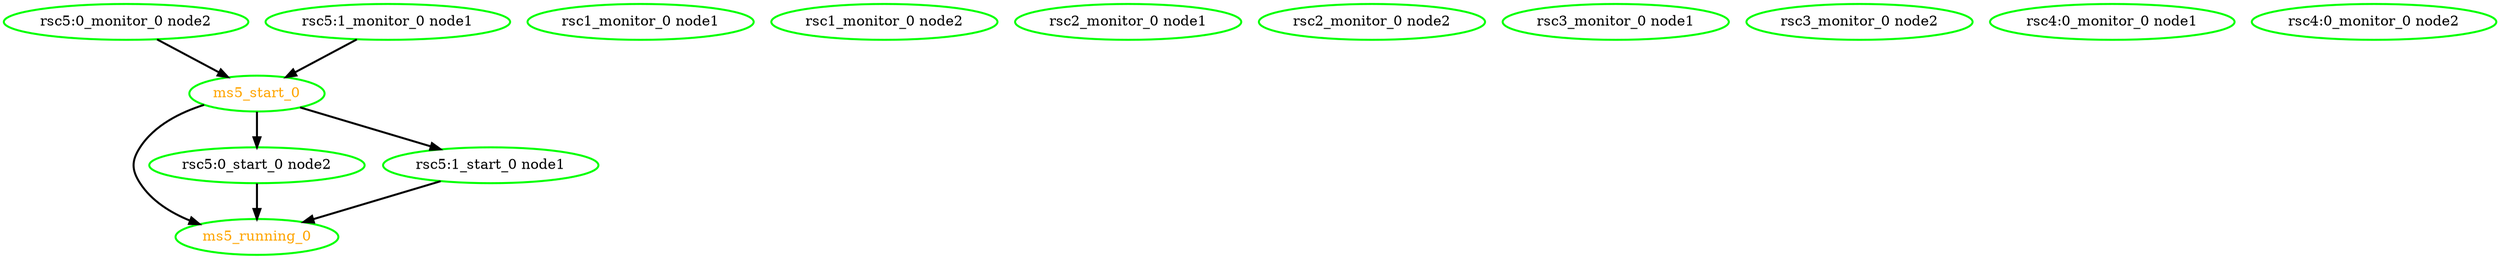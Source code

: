digraph "g" {
"ms5_running_0" [ style=bold color="green" fontcolor="orange" ]
"ms5_start_0" -> "ms5_running_0" [ style = bold]
"ms5_start_0" -> "rsc5:0_start_0 node2" [ style = bold]
"ms5_start_0" -> "rsc5:1_start_0 node1" [ style = bold]
"ms5_start_0" [ style=bold color="green" fontcolor="orange" ]
"rsc1_monitor_0 node1" [ style=bold color="green" fontcolor="black" ]
"rsc1_monitor_0 node2" [ style=bold color="green" fontcolor="black" ]
"rsc2_monitor_0 node1" [ style=bold color="green" fontcolor="black" ]
"rsc2_monitor_0 node2" [ style=bold color="green" fontcolor="black" ]
"rsc3_monitor_0 node1" [ style=bold color="green" fontcolor="black" ]
"rsc3_monitor_0 node2" [ style=bold color="green" fontcolor="black" ]
"rsc4:0_monitor_0 node1" [ style=bold color="green" fontcolor="black" ]
"rsc4:0_monitor_0 node2" [ style=bold color="green" fontcolor="black" ]
"rsc5:0_monitor_0 node2" -> "ms5_start_0" [ style = bold]
"rsc5:0_monitor_0 node2" [ style=bold color="green" fontcolor="black" ]
"rsc5:0_start_0 node2" -> "ms5_running_0" [ style = bold]
"rsc5:0_start_0 node2" [ style=bold color="green" fontcolor="black" ]
"rsc5:1_monitor_0 node1" -> "ms5_start_0" [ style = bold]
"rsc5:1_monitor_0 node1" [ style=bold color="green" fontcolor="black" ]
"rsc5:1_start_0 node1" -> "ms5_running_0" [ style = bold]
"rsc5:1_start_0 node1" [ style=bold color="green" fontcolor="black" ]
}

